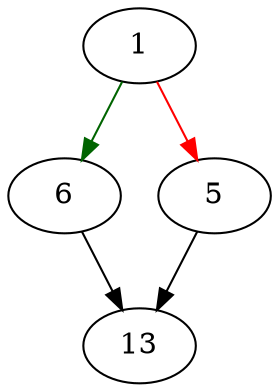 strict digraph "sqlite3ValueFree" {
	// Node definitions.
	1 [entry=true];
	6;
	5;
	13;

	// Edge definitions.
	1 -> 6 [
		color=darkgreen
		cond=true
	];
	1 -> 5 [
		color=red
		cond=false
	];
	6 -> 13;
	5 -> 13;
}